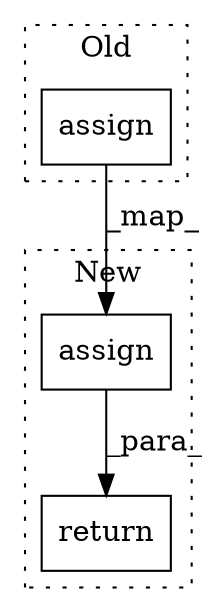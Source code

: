 digraph G {
subgraph cluster0 {
1 [label="assign" a="32" s="12005,12012" l="7,-9" shape="box"];
label = "Old";
style="dotted";
}
subgraph cluster1 {
2 [label="assign" a="32" s="12379,12386" l="7,-9" shape="box"];
3 [label="return" a="41" s="12370" l="7" shape="box"];
label = "New";
style="dotted";
}
1 -> 2 [label="_map_"];
2 -> 3 [label="_para_"];
}